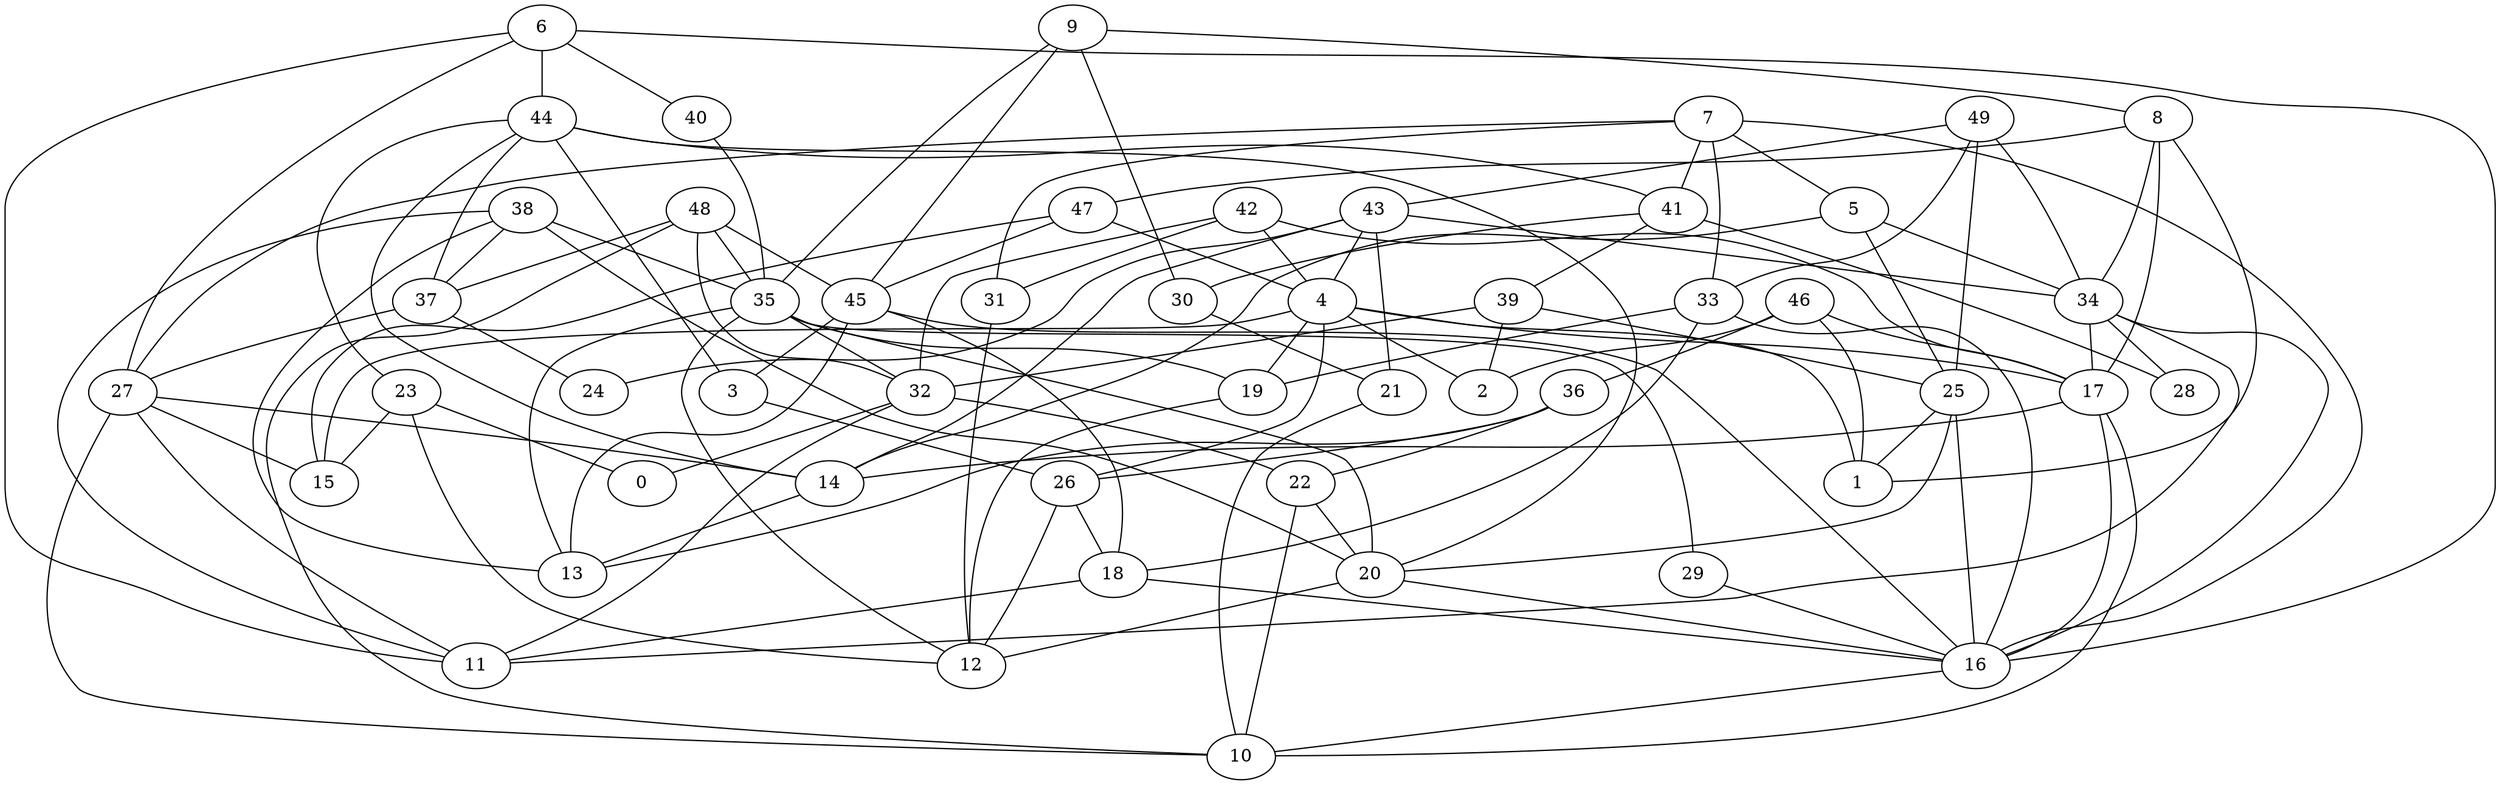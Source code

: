 digraph GG_graph {

subgraph G_graph {
edge [color = black]
"41" -> "28" [dir = none]
"41" -> "30" [dir = none]
"41" -> "39" [dir = none]
"37" -> "27" [dir = none]
"37" -> "24" [dir = none]
"5" -> "25" [dir = none]
"29" -> "16" [dir = none]
"46" -> "2" [dir = none]
"46" -> "17" [dir = none]
"46" -> "36" [dir = none]
"9" -> "8" [dir = none]
"9" -> "45" [dir = none]
"9" -> "30" [dir = none]
"14" -> "13" [dir = none]
"34" -> "16" [dir = none]
"34" -> "28" [dir = none]
"34" -> "17" [dir = none]
"22" -> "10" [dir = none]
"22" -> "20" [dir = none]
"40" -> "35" [dir = none]
"17" -> "16" [dir = none]
"17" -> "14" [dir = none]
"7" -> "31" [dir = none]
"7" -> "41" [dir = none]
"7" -> "16" [dir = none]
"7" -> "5" [dir = none]
"49" -> "25" [dir = none]
"49" -> "34" [dir = none]
"49" -> "43" [dir = none]
"49" -> "33" [dir = none]
"42" -> "17" [dir = none]
"42" -> "32" [dir = none]
"23" -> "0" [dir = none]
"23" -> "15" [dir = none]
"21" -> "10" [dir = none]
"20" -> "12" [dir = none]
"20" -> "16" [dir = none]
"33" -> "19" [dir = none]
"33" -> "18" [dir = none]
"33" -> "16" [dir = none]
"18" -> "11" [dir = none]
"18" -> "16" [dir = none]
"48" -> "32" [dir = none]
"48" -> "45" [dir = none]
"48" -> "10" [dir = none]
"38" -> "37" [dir = none]
"38" -> "35" [dir = none]
"38" -> "20" [dir = none]
"8" -> "1" [dir = none]
"8" -> "17" [dir = none]
"8" -> "47" [dir = none]
"25" -> "16" [dir = none]
"25" -> "20" [dir = none]
"44" -> "37" [dir = none]
"44" -> "3" [dir = none]
"44" -> "20" [dir = none]
"44" -> "14" [dir = none]
"44" -> "41" [dir = none]
"44" -> "23" [dir = none]
"31" -> "12" [dir = none]
"4" -> "17" [dir = none]
"4" -> "26" [dir = none]
"4" -> "2" [dir = none]
"4" -> "15" [dir = none]
"4" -> "1" [dir = none]
"43" -> "24" [dir = none]
"43" -> "34" [dir = none]
"43" -> "14" [dir = none]
"27" -> "15" [dir = none]
"27" -> "10" [dir = none]
"35" -> "12" [dir = none]
"35" -> "29" [dir = none]
"35" -> "13" [dir = none]
"35" -> "32" [dir = none]
"35" -> "19" [dir = none]
"47" -> "15" [dir = none]
"47" -> "4" [dir = none]
"47" -> "45" [dir = none]
"36" -> "26" [dir = none]
"36" -> "13" [dir = none]
"36" -> "22" [dir = none]
"32" -> "22" [dir = none]
"32" -> "0" [dir = none]
"32" -> "11" [dir = none]
"26" -> "12" [dir = none]
"39" -> "25" [dir = none]
"39" -> "32" [dir = none]
"3" -> "26" [dir = none]
"6" -> "40" [dir = none]
"6" -> "11" [dir = none]
"6" -> "16" [dir = none]
"6" -> "44" [dir = none]
"30" -> "21" [dir = none]
"45" -> "13" [dir = none]
"45" -> "16" [dir = none]
"45" -> "18" [dir = none]
"45" -> "3" [dir = none]
"19" -> "12" [dir = none]
"42" -> "4" [dir = none]
"4" -> "19" [dir = none]
"17" -> "10" [dir = none]
"43" -> "4" [dir = none]
"39" -> "2" [dir = none]
"5" -> "34" [dir = none]
"7" -> "33" [dir = none]
"48" -> "37" [dir = none]
"9" -> "35" [dir = none]
"6" -> "27" [dir = none]
"23" -> "12" [dir = none]
"8" -> "34" [dir = none]
"5" -> "14" [dir = none]
"35" -> "20" [dir = none]
"38" -> "13" [dir = none]
"25" -> "1" [dir = none]
"48" -> "35" [dir = none]
"27" -> "14" [dir = none]
"46" -> "1" [dir = none]
"38" -> "11" [dir = none]
"34" -> "11" [dir = none]
"26" -> "18" [dir = none]
"7" -> "27" [dir = none]
"42" -> "31" [dir = none]
"27" -> "11" [dir = none]
"43" -> "21" [dir = none]
"16" -> "10" [dir = none]
}

}
